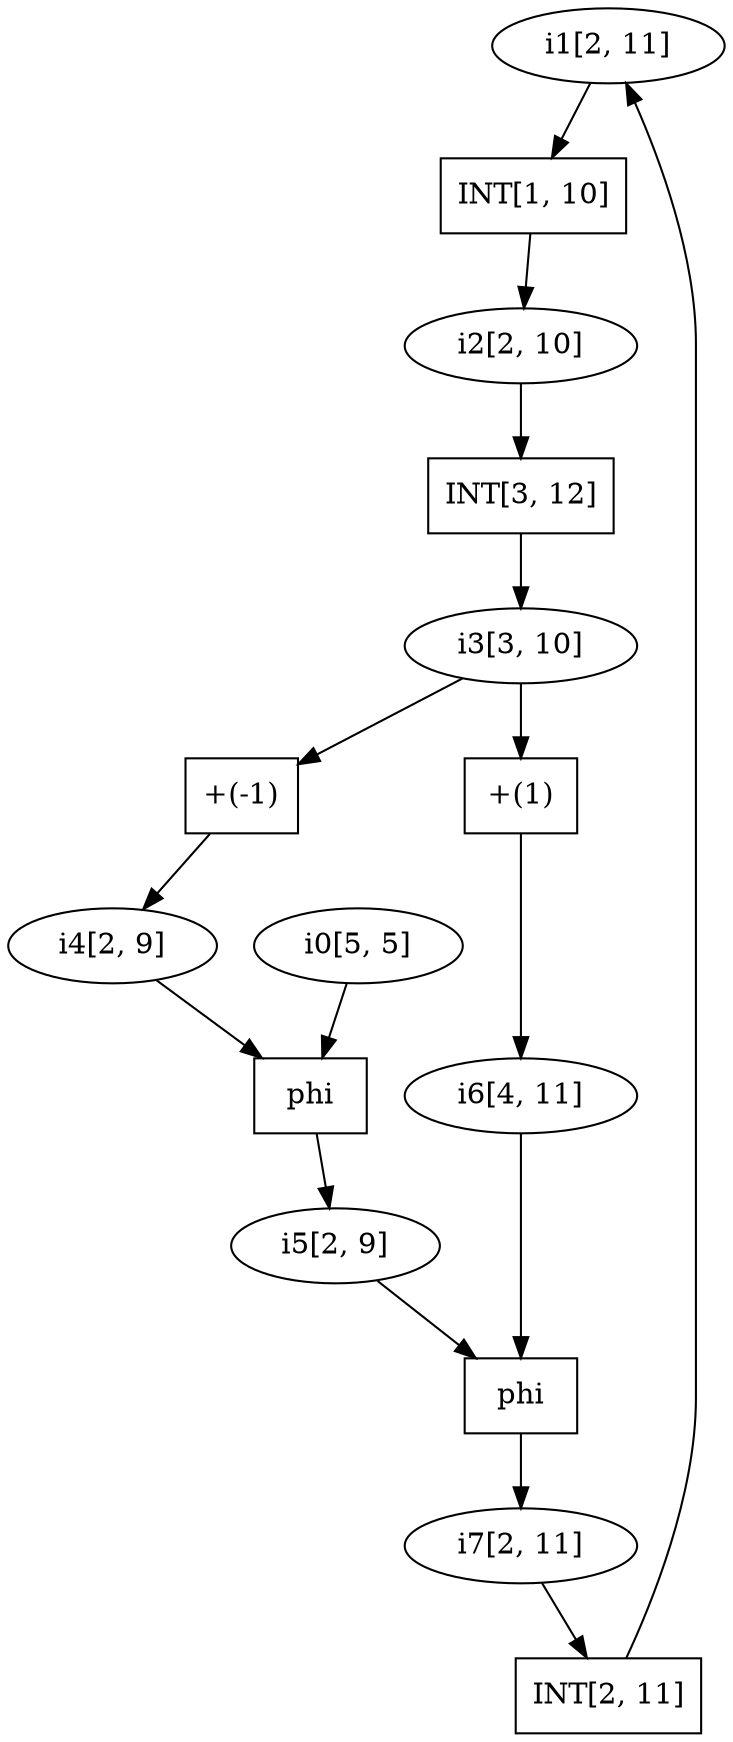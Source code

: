 digraph "After cropping analysis" {
  i1 [label=" i1[2, 11] "]
  i0 [label=" i0[5, 5] "]
  i3 [label=" i3[3, 10] "]
  i2 [label=" i2[2, 10] "]
  i5 [label=" i5[2, 9] "]
  i4 [label=" i4[2, 9] "]
  i7 [label=" i7[2, 11] "]
  i6 [label=" i6[4, 11] "]
  409688 [shape=box,label =" phi "]
  i0 -> 409688
  i4 -> 409688
  409688 -> i5

  409728 [shape=box,label =" phi "]
  i5 -> 409728
  i6 -> 409728
  409728 -> i7

  409808 [shape=box,label ="INT[2, 11]"]
  i7 -> 409808
  409808 -> i1

  409888 [shape=box,label ="INT[1, 10]"]
  i1 -> 409888
  409888 -> i2

  409968 [shape=box,label ="INT[3, 12]"]
  i2 -> 409968
  409968 -> i3

  410008 [shape=box,label ="+(-1)"]
  i3 -> 410008
  410008 -> i4

  410048 [shape=box,label ="+(1)"]
  i3 -> 410048
  410048 -> i6

}
